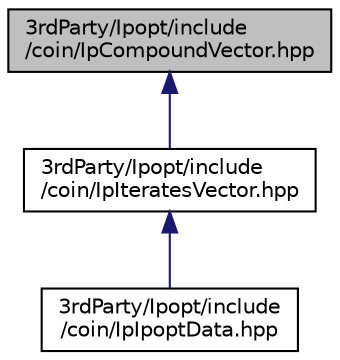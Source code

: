 digraph "3rdParty/Ipopt/include/coin/IpCompoundVector.hpp"
{
  edge [fontname="Helvetica",fontsize="10",labelfontname="Helvetica",labelfontsize="10"];
  node [fontname="Helvetica",fontsize="10",shape=record];
  Node21 [label="3rdParty/Ipopt/include\l/coin/IpCompoundVector.hpp",height=0.2,width=0.4,color="black", fillcolor="grey75", style="filled", fontcolor="black"];
  Node21 -> Node22 [dir="back",color="midnightblue",fontsize="10",style="solid",fontname="Helvetica"];
  Node22 [label="3rdParty/Ipopt/include\l/coin/IpIteratesVector.hpp",height=0.2,width=0.4,color="black", fillcolor="white", style="filled",URL="$d5/d95/include_2coin_2_ip_iterates_vector_8hpp.html"];
  Node22 -> Node23 [dir="back",color="midnightblue",fontsize="10",style="solid",fontname="Helvetica"];
  Node23 [label="3rdParty/Ipopt/include\l/coin/IpIpoptData.hpp",height=0.2,width=0.4,color="black", fillcolor="white", style="filled",URL="$d2/d1b/include_2coin_2_ip_ipopt_data_8hpp.html"];
}
